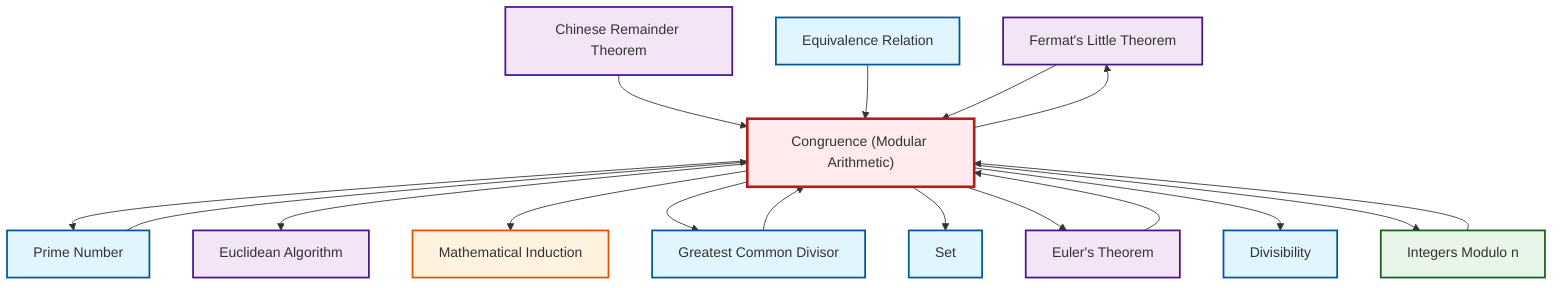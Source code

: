 graph TD
    classDef definition fill:#e1f5fe,stroke:#01579b,stroke-width:2px
    classDef theorem fill:#f3e5f5,stroke:#4a148c,stroke-width:2px
    classDef axiom fill:#fff3e0,stroke:#e65100,stroke-width:2px
    classDef example fill:#e8f5e9,stroke:#1b5e20,stroke-width:2px
    classDef current fill:#ffebee,stroke:#b71c1c,stroke-width:3px
    thm-fermat-little["Fermat's Little Theorem"]:::theorem
    def-equivalence-relation["Equivalence Relation"]:::definition
    ex-quotient-integers-mod-n["Integers Modulo n"]:::example
    def-congruence["Congruence (Modular Arithmetic)"]:::definition
    def-prime["Prime Number"]:::definition
    ax-induction["Mathematical Induction"]:::axiom
    def-divisibility["Divisibility"]:::definition
    thm-euler["Euler's Theorem"]:::theorem
    def-set["Set"]:::definition
    def-gcd["Greatest Common Divisor"]:::definition
    thm-chinese-remainder["Chinese Remainder Theorem"]:::theorem
    thm-euclidean-algorithm["Euclidean Algorithm"]:::theorem
    def-congruence --> def-prime
    def-congruence --> thm-euclidean-algorithm
    def-congruence --> ax-induction
    thm-chinese-remainder --> def-congruence
    def-congruence --> thm-fermat-little
    def-prime --> def-congruence
    def-equivalence-relation --> def-congruence
    thm-fermat-little --> def-congruence
    def-congruence --> def-gcd
    def-gcd --> def-congruence
    thm-euler --> def-congruence
    def-congruence --> def-set
    ex-quotient-integers-mod-n --> def-congruence
    def-congruence --> thm-euler
    def-congruence --> def-divisibility
    def-congruence --> ex-quotient-integers-mod-n
    class def-congruence current